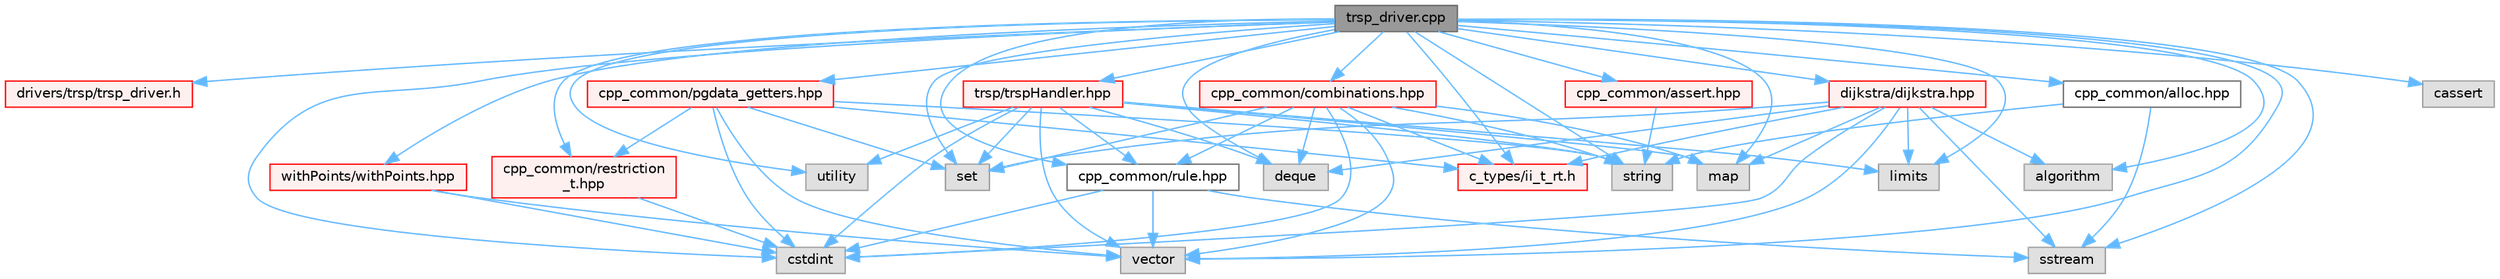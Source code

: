 digraph "trsp_driver.cpp"
{
 // LATEX_PDF_SIZE
  bgcolor="transparent";
  edge [fontname=Helvetica,fontsize=10,labelfontname=Helvetica,labelfontsize=10];
  node [fontname=Helvetica,fontsize=10,shape=box,height=0.2,width=0.4];
  Node1 [id="Node000001",label="trsp_driver.cpp",height=0.2,width=0.4,color="gray40", fillcolor="grey60", style="filled", fontcolor="black",tooltip=" "];
  Node1 -> Node2 [id="edge1_Node000001_Node000002",color="steelblue1",style="solid",tooltip=" "];
  Node2 [id="Node000002",label="drivers/trsp/trsp_driver.h",height=0.2,width=0.4,color="red", fillcolor="#FFF0F0", style="filled",URL="$trsp__driver_8h.html",tooltip=" "];
  Node1 -> Node8 [id="edge2_Node000001_Node000008",color="steelblue1",style="solid",tooltip=" "];
  Node8 [id="Node000008",label="utility",height=0.2,width=0.4,color="grey60", fillcolor="#E0E0E0", style="filled",tooltip=" "];
  Node1 -> Node9 [id="edge3_Node000001_Node000009",color="steelblue1",style="solid",tooltip=" "];
  Node9 [id="Node000009",label="vector",height=0.2,width=0.4,color="grey60", fillcolor="#E0E0E0", style="filled",tooltip=" "];
  Node1 -> Node10 [id="edge4_Node000001_Node000010",color="steelblue1",style="solid",tooltip=" "];
  Node10 [id="Node000010",label="cstdint",height=0.2,width=0.4,color="grey60", fillcolor="#E0E0E0", style="filled",tooltip=" "];
  Node1 -> Node11 [id="edge5_Node000001_Node000011",color="steelblue1",style="solid",tooltip=" "];
  Node11 [id="Node000011",label="sstream",height=0.2,width=0.4,color="grey60", fillcolor="#E0E0E0", style="filled",tooltip=" "];
  Node1 -> Node12 [id="edge6_Node000001_Node000012",color="steelblue1",style="solid",tooltip=" "];
  Node12 [id="Node000012",label="deque",height=0.2,width=0.4,color="grey60", fillcolor="#E0E0E0", style="filled",tooltip=" "];
  Node1 -> Node13 [id="edge7_Node000001_Node000013",color="steelblue1",style="solid",tooltip=" "];
  Node13 [id="Node000013",label="algorithm",height=0.2,width=0.4,color="grey60", fillcolor="#E0E0E0", style="filled",tooltip=" "];
  Node1 -> Node14 [id="edge8_Node000001_Node000014",color="steelblue1",style="solid",tooltip=" "];
  Node14 [id="Node000014",label="limits",height=0.2,width=0.4,color="grey60", fillcolor="#E0E0E0", style="filled",tooltip=" "];
  Node1 -> Node15 [id="edge9_Node000001_Node000015",color="steelblue1",style="solid",tooltip=" "];
  Node15 [id="Node000015",label="set",height=0.2,width=0.4,color="grey60", fillcolor="#E0E0E0", style="filled",tooltip=" "];
  Node1 -> Node16 [id="edge10_Node000001_Node000016",color="steelblue1",style="solid",tooltip=" "];
  Node16 [id="Node000016",label="map",height=0.2,width=0.4,color="grey60", fillcolor="#E0E0E0", style="filled",tooltip=" "];
  Node1 -> Node17 [id="edge11_Node000001_Node000017",color="steelblue1",style="solid",tooltip=" "];
  Node17 [id="Node000017",label="cassert",height=0.2,width=0.4,color="grey60", fillcolor="#E0E0E0", style="filled",tooltip=" "];
  Node1 -> Node18 [id="edge12_Node000001_Node000018",color="steelblue1",style="solid",tooltip=" "];
  Node18 [id="Node000018",label="string",height=0.2,width=0.4,color="grey60", fillcolor="#E0E0E0", style="filled",tooltip=" "];
  Node1 -> Node19 [id="edge13_Node000001_Node000019",color="steelblue1",style="solid",tooltip=" "];
  Node19 [id="Node000019",label="trsp/trspHandler.hpp",height=0.2,width=0.4,color="red", fillcolor="#FFF0F0", style="filled",URL="$trspHandler_8hpp.html",tooltip=" "];
  Node19 -> Node9 [id="edge14_Node000019_Node000009",color="steelblue1",style="solid",tooltip=" "];
  Node19 -> Node12 [id="edge15_Node000019_Node000012",color="steelblue1",style="solid",tooltip=" "];
  Node19 -> Node16 [id="edge16_Node000019_Node000016",color="steelblue1",style="solid",tooltip=" "];
  Node19 -> Node18 [id="edge17_Node000019_Node000018",color="steelblue1",style="solid",tooltip=" "];
  Node19 -> Node8 [id="edge18_Node000019_Node000008",color="steelblue1",style="solid",tooltip=" "];
  Node19 -> Node14 [id="edge19_Node000019_Node000014",color="steelblue1",style="solid",tooltip=" "];
  Node19 -> Node15 [id="edge20_Node000019_Node000015",color="steelblue1",style="solid",tooltip=" "];
  Node19 -> Node10 [id="edge21_Node000019_Node000010",color="steelblue1",style="solid",tooltip=" "];
  Node19 -> Node43 [id="edge22_Node000019_Node000043",color="steelblue1",style="solid",tooltip=" "];
  Node43 [id="Node000043",label="cpp_common/rule.hpp",height=0.2,width=0.4,color="grey40", fillcolor="white", style="filled",URL="$rule_8hpp.html",tooltip=" "];
  Node43 -> Node9 [id="edge23_Node000043_Node000009",color="steelblue1",style="solid",tooltip=" "];
  Node43 -> Node11 [id="edge24_Node000043_Node000011",color="steelblue1",style="solid",tooltip=" "];
  Node43 -> Node10 [id="edge25_Node000043_Node000010",color="steelblue1",style="solid",tooltip=" "];
  Node1 -> Node46 [id="edge26_Node000001_Node000046",color="steelblue1",style="solid",tooltip=" "];
  Node46 [id="Node000046",label="cpp_common/pgdata_getters.hpp",height=0.2,width=0.4,color="red", fillcolor="#FFF0F0", style="filled",URL="$pgdata__getters_8hpp.html",tooltip=" "];
  Node46 -> Node10 [id="edge27_Node000046_Node000010",color="steelblue1",style="solid",tooltip=" "];
  Node46 -> Node18 [id="edge28_Node000046_Node000018",color="steelblue1",style="solid",tooltip=" "];
  Node46 -> Node15 [id="edge29_Node000046_Node000015",color="steelblue1",style="solid",tooltip=" "];
  Node46 -> Node9 [id="edge30_Node000046_Node000009",color="steelblue1",style="solid",tooltip=" "];
  Node46 -> Node49 [id="edge31_Node000046_Node000049",color="steelblue1",style="solid",tooltip=" "];
  Node49 [id="Node000049",label="c_types/ii_t_rt.h",height=0.2,width=0.4,color="red", fillcolor="#FFF0F0", style="filled",URL="$ii__t__rt_8h.html",tooltip=" "];
  Node46 -> Node57 [id="edge32_Node000046_Node000057",color="steelblue1",style="solid",tooltip=" "];
  Node57 [id="Node000057",label="cpp_common/restriction\l_t.hpp",height=0.2,width=0.4,color="red", fillcolor="#FFF0F0", style="filled",URL="$restriction__t_8hpp.html",tooltip=" "];
  Node57 -> Node10 [id="edge33_Node000057_Node000010",color="steelblue1",style="solid",tooltip=" "];
  Node1 -> Node43 [id="edge34_Node000001_Node000043",color="steelblue1",style="solid",tooltip=" "];
  Node1 -> Node41 [id="edge35_Node000001_Node000041",color="steelblue1",style="solid",tooltip=" "];
  Node41 [id="Node000041",label="cpp_common/assert.hpp",height=0.2,width=0.4,color="red", fillcolor="#FFF0F0", style="filled",URL="$assert_8hpp.html",tooltip="Assertions Handling."];
  Node41 -> Node18 [id="edge36_Node000041_Node000018",color="steelblue1",style="solid",tooltip=" "];
  Node1 -> Node60 [id="edge37_Node000001_Node000060",color="steelblue1",style="solid",tooltip=" "];
  Node60 [id="Node000060",label="cpp_common/alloc.hpp",height=0.2,width=0.4,color="grey40", fillcolor="white", style="filled",URL="$alloc_8hpp.html",tooltip=" "];
  Node60 -> Node18 [id="edge38_Node000060_Node000018",color="steelblue1",style="solid",tooltip=" "];
  Node60 -> Node11 [id="edge39_Node000060_Node000011",color="steelblue1",style="solid",tooltip=" "];
  Node1 -> Node61 [id="edge40_Node000001_Node000061",color="steelblue1",style="solid",tooltip=" "];
  Node61 [id="Node000061",label="cpp_common/combinations.hpp",height=0.2,width=0.4,color="red", fillcolor="#FFF0F0", style="filled",URL="$combinations_8hpp.html",tooltip=" "];
  Node61 -> Node10 [id="edge41_Node000061_Node000010",color="steelblue1",style="solid",tooltip=" "];
  Node61 -> Node16 [id="edge42_Node000061_Node000016",color="steelblue1",style="solid",tooltip=" "];
  Node61 -> Node15 [id="edge43_Node000061_Node000015",color="steelblue1",style="solid",tooltip=" "];
  Node61 -> Node12 [id="edge44_Node000061_Node000012",color="steelblue1",style="solid",tooltip=" "];
  Node61 -> Node9 [id="edge45_Node000061_Node000009",color="steelblue1",style="solid",tooltip=" "];
  Node61 -> Node18 [id="edge46_Node000061_Node000018",color="steelblue1",style="solid",tooltip=" "];
  Node61 -> Node49 [id="edge47_Node000061_Node000049",color="steelblue1",style="solid",tooltip=" "];
  Node61 -> Node43 [id="edge48_Node000061_Node000043",color="steelblue1",style="solid",tooltip=" "];
  Node1 -> Node57 [id="edge49_Node000001_Node000057",color="steelblue1",style="solid",tooltip=" "];
  Node1 -> Node49 [id="edge50_Node000001_Node000049",color="steelblue1",style="solid",tooltip=" "];
  Node1 -> Node62 [id="edge51_Node000001_Node000062",color="steelblue1",style="solid",tooltip=" "];
  Node62 [id="Node000062",label="withPoints/withPoints.hpp",height=0.2,width=0.4,color="red", fillcolor="#FFF0F0", style="filled",URL="$withPoints_8hpp.html",tooltip=" "];
  Node62 -> Node9 [id="edge52_Node000062_Node000009",color="steelblue1",style="solid",tooltip=" "];
  Node62 -> Node10 [id="edge53_Node000062_Node000010",color="steelblue1",style="solid",tooltip=" "];
  Node1 -> Node63 [id="edge54_Node000001_Node000063",color="steelblue1",style="solid",tooltip=" "];
  Node63 [id="Node000063",label="dijkstra/dijkstra.hpp",height=0.2,width=0.4,color="red", fillcolor="#FFF0F0", style="filled",URL="$dijkstra_8hpp.html",tooltip=" "];
  Node63 -> Node12 [id="edge55_Node000063_Node000012",color="steelblue1",style="solid",tooltip=" "];
  Node63 -> Node15 [id="edge56_Node000063_Node000015",color="steelblue1",style="solid",tooltip=" "];
  Node63 -> Node9 [id="edge57_Node000063_Node000009",color="steelblue1",style="solid",tooltip=" "];
  Node63 -> Node13 [id="edge58_Node000063_Node000013",color="steelblue1",style="solid",tooltip=" "];
  Node63 -> Node11 [id="edge59_Node000063_Node000011",color="steelblue1",style="solid",tooltip=" "];
  Node63 -> Node14 [id="edge60_Node000063_Node000014",color="steelblue1",style="solid",tooltip=" "];
  Node63 -> Node16 [id="edge61_Node000063_Node000016",color="steelblue1",style="solid",tooltip=" "];
  Node63 -> Node10 [id="edge62_Node000063_Node000010",color="steelblue1",style="solid",tooltip=" "];
  Node63 -> Node49 [id="edge63_Node000063_Node000049",color="steelblue1",style="solid",tooltip=" "];
}
